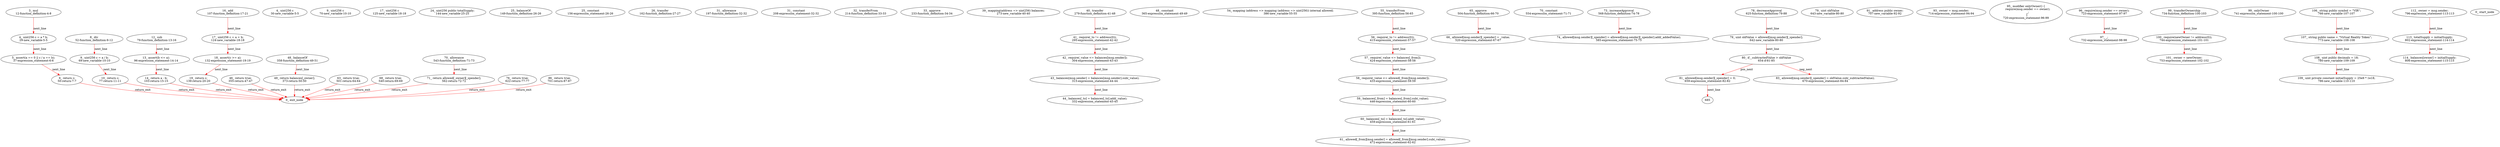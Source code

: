 digraph  {
12 [label="3_ mul\n12-function_definition-4-8", type_label=function_definition];
29 [label="4_ uint256 c = a * b;\n29-new_variable-5-5", type_label=new_variable];
30 [label="4_ uint256 c\n30-new_variable-5-5", type_label=new_variable];
37 [label="5_ assert(a == 0 || c / a == b);\n37-expression_statement-6-6", type_label=expression_statement];
50 [label="6_ return c;\n50-return-7-7", type_label=return];
52 [label="8_ div\n52-function_definition-9-12", type_label=function_definition];
69 [label="9_ uint256 c = a / b;\n69-new_variable-10-10", type_label=new_variable];
70 [label="9_ uint256 c\n70-new_variable-10-10", type_label=new_variable];
77 [label="10_ return c;\n77-return-11-11", type_label=return];
79 [label="12_ sub\n79-function_definition-13-16", type_label=function_definition];
96 [label="13_ assert(b <= a);\n96-expression_statement-14-14", type_label=expression_statement];
103 [label="14_ return a - b;\n103-return-15-15", type_label=return];
107 [label="16_ add\n107-function_definition-17-21", type_label=function_definition];
124 [label="17_ uint256 c = a + b;\n124-new_variable-18-18", type_label=new_variable];
125 [label="17_ uint256 c\n125-new_variable-18-18", type_label=new_variable];
132 [label="18_ assert(c >= a);\n132-expression_statement-19-19", type_label=expression_statement];
139 [label="19_ return c;\n139-return-20-20", type_label=return];
144 [label="24_ uint256 public totalSupply;\n144-new_variable-25-25", type_label=new_variable];
149 [label="25_ balanceOf\n149-function_definition-26-26", type_label=function_definition];
156 [label="25_ constant\n156-expression_statement-26-26", type_label=expression_statement];
162 [label="26_ transfer\n162-function_definition-27-27", type_label=function_definition];
197 [label="31_ allowance\n197-function_definition-32-32", type_label=function_definition];
208 [label="31_ constant\n208-expression_statement-32-32", type_label=expression_statement];
214 [label="32_ transferFrom\n214-function_definition-33-33", type_label=function_definition];
233 [label="33_ approve\n233-function_definition-34-34", type_label=function_definition];
273 [label="39_ mapping(address => uint256) balances;\n273-new_variable-40-40", type_label=new_variable];
279 [label="40_ transfer\n279-function_definition-41-48", type_label=function_definition];
295 [label="41_ require(_to != address(0));\n295-expression_statement-42-42", type_label=expression_statement];
304 [label="42_ require(_value <= balances[msg.sender]);\n304-expression_statement-43-43", type_label=expression_statement];
315 [label="43_ balances[msg.sender] = balances[msg.sender].sub(_value);\n315-expression_statement-44-44", type_label=expression_statement];
332 [label="44_ balances[_to] = balances[_to].add(_value);\n332-expression_statement-45-45", type_label=expression_statement];
355 [label="46_ return true;\n355-return-47-47", type_label=return];
358 [label="48_ balanceOf\n358-function_definition-49-51", type_label=function_definition];
365 [label="48_ constant\n365-expression_statement-49-49", type_label=expression_statement];
373 [label="49_ return balances[_owner];\n373-return-50-50", type_label=return];
386 [label="54_ mapping (address => mapping (address => uint256)) internal allowed;\n386-new_variable-55-55", type_label=new_variable];
395 [label="55_ transferFrom\n395-function_definition-56-65", type_label=function_definition];
415 [label="56_ require(_to != address(0));\n415-expression_statement-57-57", type_label=expression_statement];
424 [label="57_ require(_value <= balances[_from]);\n424-expression_statement-58-58", type_label=expression_statement];
433 [label="58_ require(_value <= allowed[_from][msg.sender]);\n433-expression_statement-59-59", type_label=expression_statement];
446 [label="59_ balances[_from] = balances[_from].sub(_value);\n446-expression_statement-60-60", type_label=expression_statement];
459 [label="60_ balances[_to] = balances[_to].add(_value);\n459-expression_statement-61-61", type_label=expression_statement];
472 [label="61_ allowed[_from][msg.sender] = allowed[_from][msg.sender].sub(_value);\n472-expression_statement-62-62", type_label=expression_statement];
501 [label="63_ return true;\n501-return-64-64", type_label=return];
504 [label="65_ approve\n504-function_definition-66-70", type_label=function_definition];
520 [label="66_ allowed[msg.sender][_spender] = _value;\n520-expression_statement-67-67", type_label=expression_statement];
540 [label="68_ return true;\n540-return-69-69", type_label=return];
543 [label="70_ allowance\n543-function_definition-71-73", type_label=function_definition];
554 [label="70_ constant\n554-expression_statement-71-71", type_label=expression_statement];
562 [label="71_ return allowed[_owner][_spender];\n562-return-72-72", type_label=return];
568 [label="73_ increaseApproval\n568-function_definition-74-78", type_label=function_definition];
585 [label="74_ allowed[msg.sender][_spender] = allowed[msg.sender][_spender].add(_addedValue);\n585-expression_statement-75-75", type_label=expression_statement];
622 [label="76_ return true;\n622-return-77-77", type_label=return];
625 [label="78_ decreaseApproval\n625-function_definition-79-88", type_label=function_definition];
642 [label="79_ uint oldValue = allowed[msg.sender][_spender];\n642-new_variable-80-80", type_label=new_variable];
643 [label="79_ uint oldValue\n643-new_variable-80-80", type_label=new_variable];
654 [label="80_ if__subtractedValue > oldValue\n654-if-81-85", type_label=if];
659 [label="81_ allowed[msg.sender][_spender] = 0;\n659-expression_statement-82-82", type_label=expression_statement];
670 [label="83_ allowed[msg.sender][_spender] = oldValue.sub(_subtractedValue);\n670-expression_statement-84-84", type_label=expression_statement];
701 [label="86_ return true;\n701-return-87-87", type_label=return];
707 [label="91_ address public owner;\n707-new_variable-92-92", type_label=new_variable];
714 [label="93_ owner = msg.sender;\n714-expression_statement-94-94", type_label=expression_statement];
720 [label="95_ modifier onlyOwner() {\n    require(msg.sender == owner);\n    _;\n  }\n720-expression_statement-96-99", type_label=expression_statement];
723 [label="96_ require(msg.sender == owner);\n723-expression_statement-97-97", type_label=expression_statement];
732 [label="97_ _;\n732-expression_statement-98-98", type_label=expression_statement];
734 [label="99_ transferOwnership\n734-function_definition-100-103", type_label=function_definition];
741 [label="99_ onlyOwner\n741-expression_statement-100-100", type_label=expression_statement];
744 [label="100_ require(newOwner != address(0));\n744-expression_statement-101-101", type_label=expression_statement];
753 [label="101_ owner = newOwner;\n753-expression_statement-102-102", type_label=expression_statement];
766 [label="106_ string public symbol = \"VIR\";\n766-new_variable-107-107", type_label=new_variable];
773 [label="107_ string public name = \"Virtual Reality Token\";\n773-new_variable-108-108", type_label=new_variable];
780 [label="108_ uint public decimals = 18;\n780-new_variable-109-109", type_label=new_variable];
786 [label="109_ uint private constant initialSupply = 25e9 * 1e18;\n786-new_variable-110-110", type_label=new_variable];
796 [label="112_ owner = msg.sender;\n796-expression_statement-113-113", type_label=expression_statement];
802 [label="113_ totalSupply = initialSupply;\n802-expression_statement-114-114", type_label=expression_statement];
806 [label="114_ balances[owner] = initialSupply;\n806-expression_statement-115-115", type_label=expression_statement];
1 [label="0_ start_node", type_label=start];
2 [label="0_ exit_node", type_label=exit];
685;
12 -> 29  [color=red, controlflow_type=next_line, edge_type=CFG_edge, key=0, label=next_line];
29 -> 37  [color=red, controlflow_type=next_line, edge_type=CFG_edge, key=0, label=next_line];
37 -> 50  [color=red, controlflow_type=next_line, edge_type=CFG_edge, key=0, label=next_line];
50 -> 2  [color=red, controlflow_type=return_exit, edge_type=CFG_edge, key=0, label=return_exit];
52 -> 69  [color=red, controlflow_type=next_line, edge_type=CFG_edge, key=0, label=next_line];
69 -> 77  [color=red, controlflow_type=next_line, edge_type=CFG_edge, key=0, label=next_line];
77 -> 2  [color=red, controlflow_type=return_exit, edge_type=CFG_edge, key=0, label=return_exit];
79 -> 96  [color=red, controlflow_type=next_line, edge_type=CFG_edge, key=0, label=next_line];
96 -> 103  [color=red, controlflow_type=next_line, edge_type=CFG_edge, key=0, label=next_line];
103 -> 2  [color=red, controlflow_type=return_exit, edge_type=CFG_edge, key=0, label=return_exit];
107 -> 124  [color=red, controlflow_type=next_line, edge_type=CFG_edge, key=0, label=next_line];
124 -> 132  [color=red, controlflow_type=next_line, edge_type=CFG_edge, key=0, label=next_line];
132 -> 139  [color=red, controlflow_type=next_line, edge_type=CFG_edge, key=0, label=next_line];
139 -> 2  [color=red, controlflow_type=return_exit, edge_type=CFG_edge, key=0, label=return_exit];
279 -> 295  [color=red, controlflow_type=next_line, edge_type=CFG_edge, key=0, label=next_line];
295 -> 304  [color=red, controlflow_type=next_line, edge_type=CFG_edge, key=0, label=next_line];
304 -> 315  [color=red, controlflow_type=next_line, edge_type=CFG_edge, key=0, label=next_line];
315 -> 332  [color=red, controlflow_type=next_line, edge_type=CFG_edge, key=0, label=next_line];
355 -> 2  [color=red, controlflow_type=return_exit, edge_type=CFG_edge, key=0, label=return_exit];
358 -> 373  [color=red, controlflow_type=next_line, edge_type=CFG_edge, key=0, label=next_line];
373 -> 2  [color=red, controlflow_type=return_exit, edge_type=CFG_edge, key=0, label=return_exit];
395 -> 415  [color=red, controlflow_type=next_line, edge_type=CFG_edge, key=0, label=next_line];
415 -> 424  [color=red, controlflow_type=next_line, edge_type=CFG_edge, key=0, label=next_line];
424 -> 433  [color=red, controlflow_type=next_line, edge_type=CFG_edge, key=0, label=next_line];
433 -> 446  [color=red, controlflow_type=next_line, edge_type=CFG_edge, key=0, label=next_line];
446 -> 459  [color=red, controlflow_type=next_line, edge_type=CFG_edge, key=0, label=next_line];
459 -> 472  [color=red, controlflow_type=next_line, edge_type=CFG_edge, key=0, label=next_line];
501 -> 2  [color=red, controlflow_type=return_exit, edge_type=CFG_edge, key=0, label=return_exit];
504 -> 520  [color=red, controlflow_type=next_line, edge_type=CFG_edge, key=0, label=next_line];
540 -> 2  [color=red, controlflow_type=return_exit, edge_type=CFG_edge, key=0, label=return_exit];
543 -> 562  [color=red, controlflow_type=next_line, edge_type=CFG_edge, key=0, label=next_line];
562 -> 2  [color=red, controlflow_type=return_exit, edge_type=CFG_edge, key=0, label=return_exit];
568 -> 585  [color=red, controlflow_type=next_line, edge_type=CFG_edge, key=0, label=next_line];
622 -> 2  [color=red, controlflow_type=return_exit, edge_type=CFG_edge, key=0, label=return_exit];
625 -> 642  [color=red, controlflow_type=next_line, edge_type=CFG_edge, key=0, label=next_line];
642 -> 654  [color=red, controlflow_type=next_line, edge_type=CFG_edge, key=0, label=next_line];
654 -> 659  [color=red, controlflow_type=pos_next, edge_type=CFG_edge, key=0, label=pos_next];
654 -> 670  [color=red, controlflow_type=neg_next, edge_type=CFG_edge, key=0, label=neg_next];
659 -> 685  [color=red, controlflow_type=next_line, edge_type=CFG_edge, key=0, label=next_line];
701 -> 2  [color=red, controlflow_type=return_exit, edge_type=CFG_edge, key=0, label=return_exit];
723 -> 732  [color=red, controlflow_type=next_line, edge_type=CFG_edge, key=0, label=next_line];
734 -> 744  [color=red, controlflow_type=next_line, edge_type=CFG_edge, key=0, label=next_line];
744 -> 753  [color=red, controlflow_type=next_line, edge_type=CFG_edge, key=0, label=next_line];
766 -> 773  [color=red, controlflow_type=next_line, edge_type=CFG_edge, key=0, label=next_line];
773 -> 780  [color=red, controlflow_type=next_line, edge_type=CFG_edge, key=0, label=next_line];
780 -> 786  [color=red, controlflow_type=next_line, edge_type=CFG_edge, key=0, label=next_line];
796 -> 802  [color=red, controlflow_type=next_line, edge_type=CFG_edge, key=0, label=next_line];
802 -> 806  [color=red, controlflow_type=next_line, edge_type=CFG_edge, key=0, label=next_line];
}
